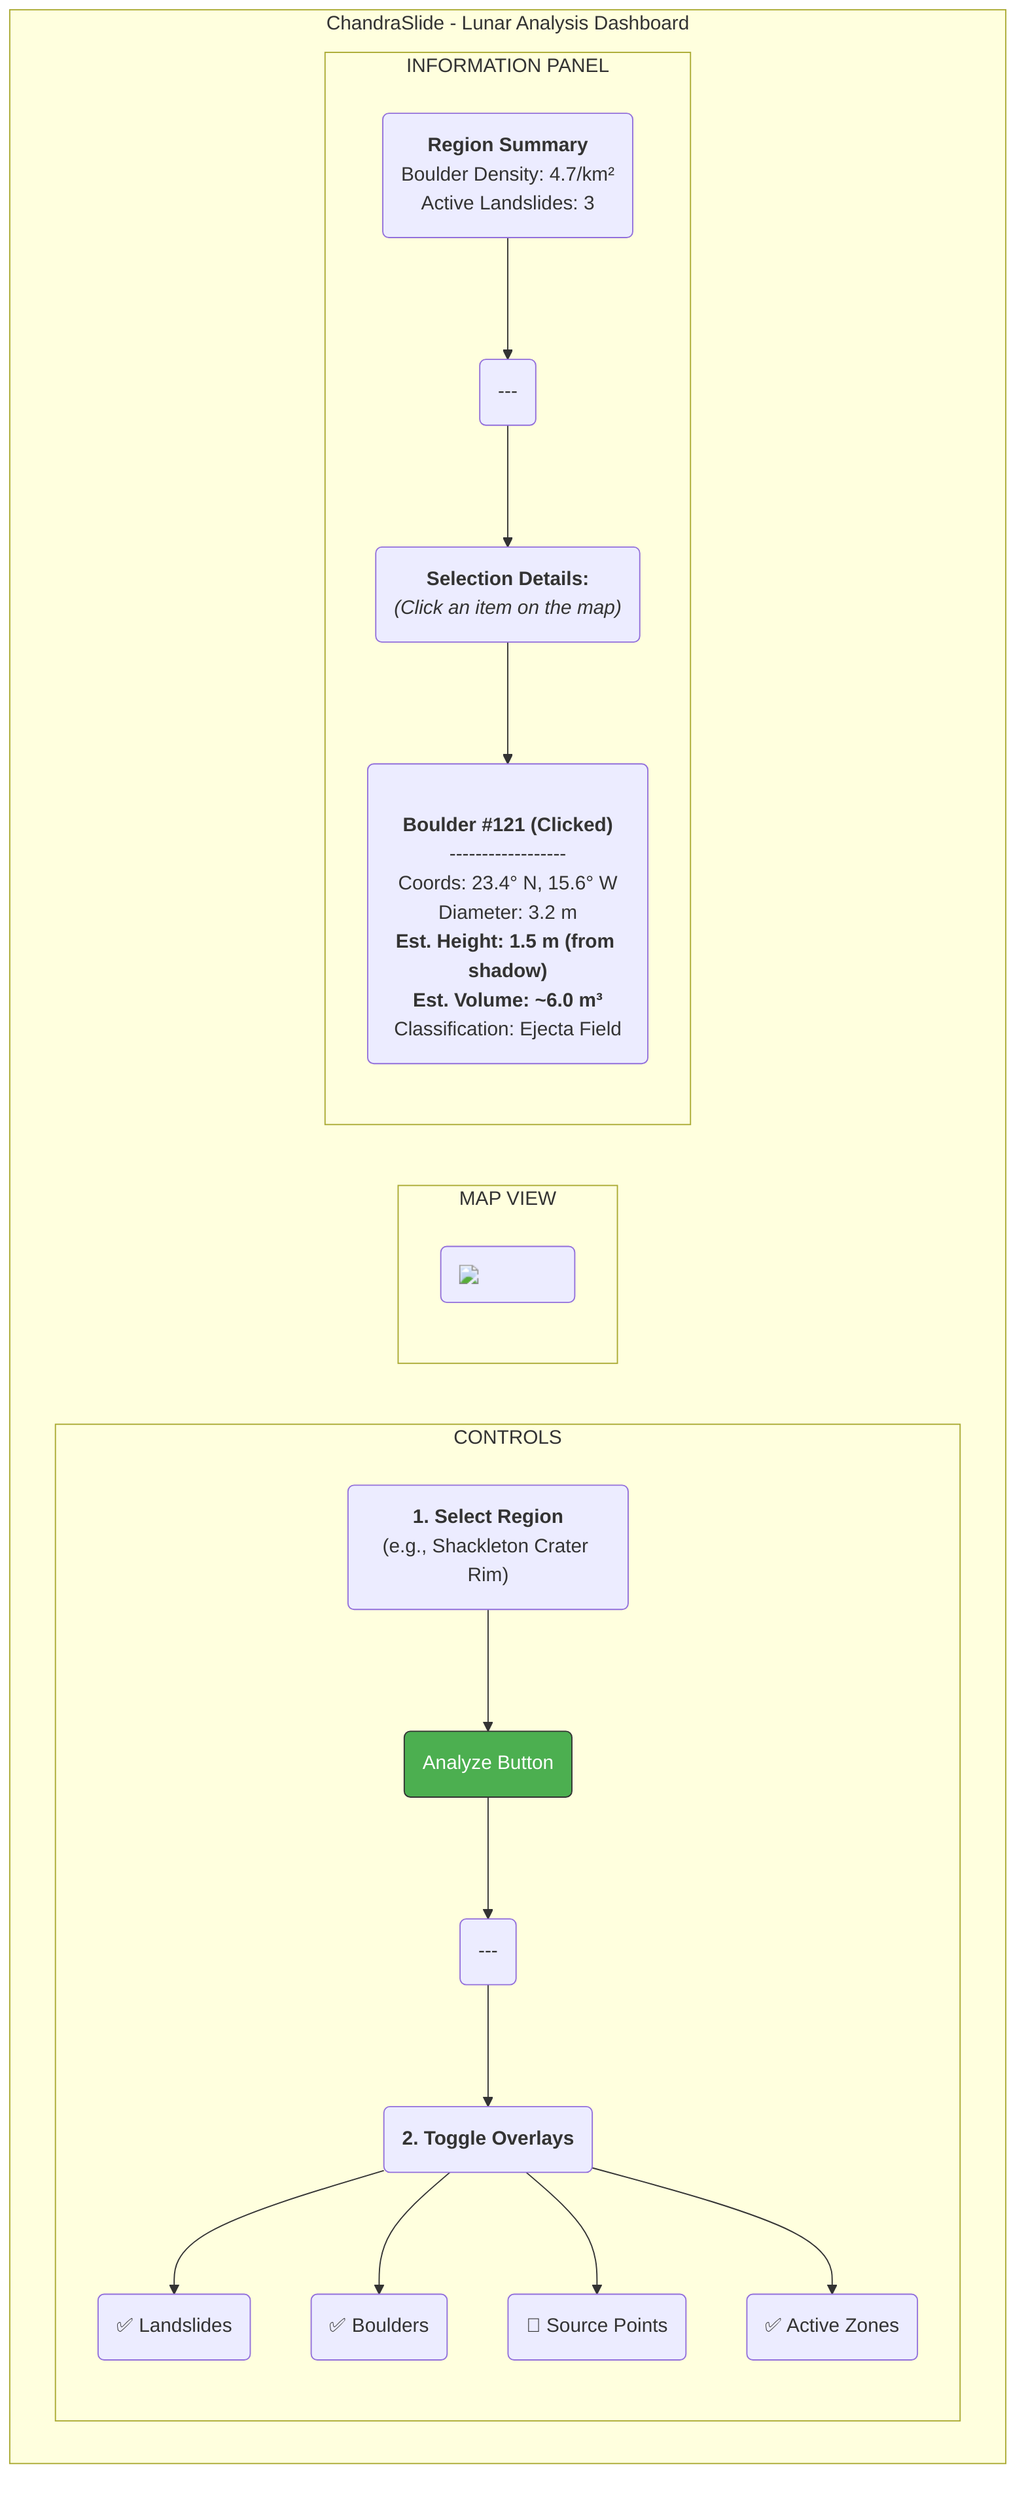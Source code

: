 graph TD
    subgraph "ChandraSlide - Lunar Analysis Dashboard"
        direction LR

        subgraph "CONTROLS"
            direction TB
            A1("<b>1. Select Region</b><br/>(e.g., Shackleton Crater Rim)") --> A2(Analyze Button)
            style A2 fill:#4CAF50,color:white,stroke:#333
            A2 --> A3("---")
            A3 --> A4("<b>2. Toggle Overlays</b>")
            A4 --> A5("✅ Landslides")
            A4 --> A6("✅ Boulders")
            A4 --> A7("🔲 Source Points")
            A4 --> A8("✅ Active Zones")
        end

        subgraph "MAP VIEW"
            B1("<img src='https://via.placeholder.com/600x400.png?text=Interactive+Lunar+Map' />")
        end

        subgraph "INFORMATION PANEL"
            direction TB
            C1("<b>Region Summary</b><br/>Boulder Density: 4.7/km²<br/>Active Landslides: 3")
            C1 --> C2("---")
            C2 --> C3("<b>Selection Details:</b><br/><i>(Click an item on the map)</i>")
            C3 --> C4("<b><br/>Boulder #121 (Clicked)</b><br/>------------------<br/>Coords: 23.4° N, 15.6° W<br/>Diameter: 3.2 m<br/><b>Est. Height: 1.5 m (from shadow)</b><br/><b>Est. Volume: ~6.0 m³</b><br/>Classification: Ejecta Field")
        end
    end